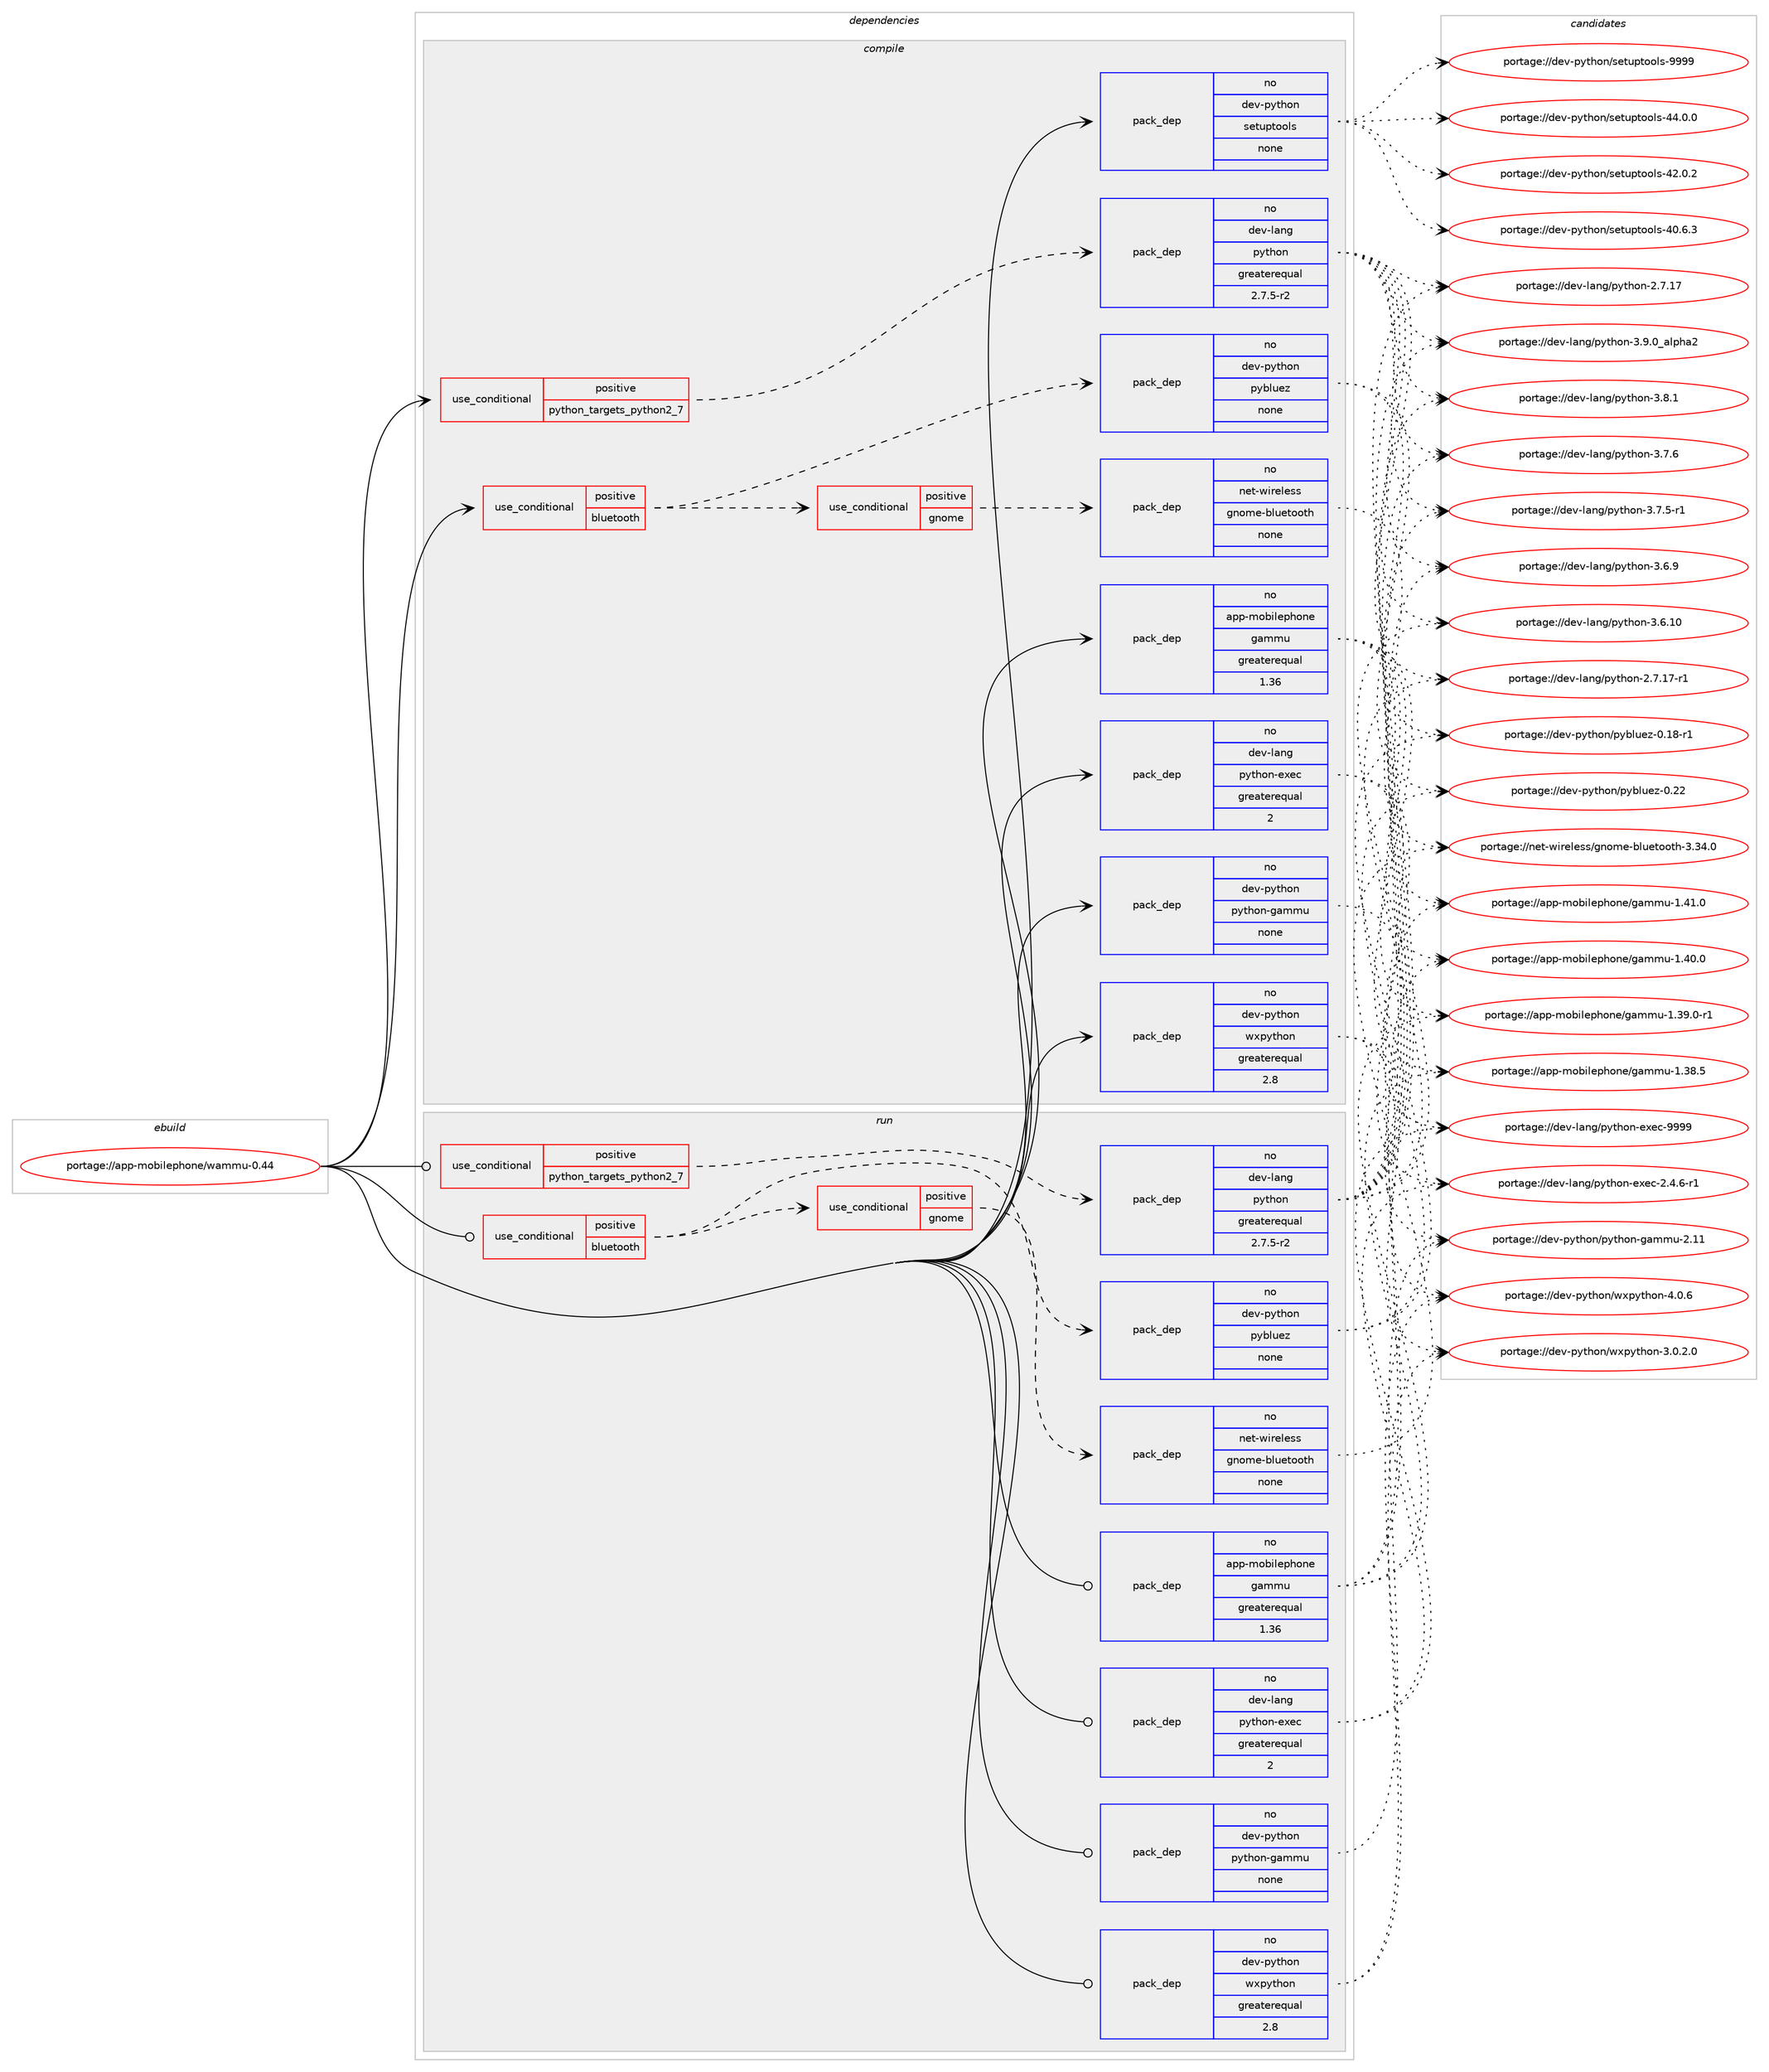 digraph prolog {

# *************
# Graph options
# *************

newrank=true;
concentrate=true;
compound=true;
graph [rankdir=LR,fontname=Helvetica,fontsize=10,ranksep=1.5];#, ranksep=2.5, nodesep=0.2];
edge  [arrowhead=vee];
node  [fontname=Helvetica,fontsize=10];

# **********
# The ebuild
# **********

subgraph cluster_leftcol {
color=gray;
label=<<i>ebuild</i>>;
id [label="portage://app-mobilephone/wammu-0.44", color=red, width=4, href="../app-mobilephone/wammu-0.44.svg"];
}

# ****************
# The dependencies
# ****************

subgraph cluster_midcol {
color=gray;
label=<<i>dependencies</i>>;
subgraph cluster_compile {
fillcolor="#eeeeee";
style=filled;
label=<<i>compile</i>>;
subgraph cond142360 {
dependency608098 [label=<<TABLE BORDER="0" CELLBORDER="1" CELLSPACING="0" CELLPADDING="4"><TR><TD ROWSPAN="3" CELLPADDING="10">use_conditional</TD></TR><TR><TD>positive</TD></TR><TR><TD>bluetooth</TD></TR></TABLE>>, shape=none, color=red];
subgraph pack457607 {
dependency608099 [label=<<TABLE BORDER="0" CELLBORDER="1" CELLSPACING="0" CELLPADDING="4" WIDTH="220"><TR><TD ROWSPAN="6" CELLPADDING="30">pack_dep</TD></TR><TR><TD WIDTH="110">no</TD></TR><TR><TD>dev-python</TD></TR><TR><TD>pybluez</TD></TR><TR><TD>none</TD></TR><TR><TD></TD></TR></TABLE>>, shape=none, color=blue];
}
dependency608098:e -> dependency608099:w [weight=20,style="dashed",arrowhead="vee"];
subgraph cond142361 {
dependency608100 [label=<<TABLE BORDER="0" CELLBORDER="1" CELLSPACING="0" CELLPADDING="4"><TR><TD ROWSPAN="3" CELLPADDING="10">use_conditional</TD></TR><TR><TD>positive</TD></TR><TR><TD>gnome</TD></TR></TABLE>>, shape=none, color=red];
subgraph pack457608 {
dependency608101 [label=<<TABLE BORDER="0" CELLBORDER="1" CELLSPACING="0" CELLPADDING="4" WIDTH="220"><TR><TD ROWSPAN="6" CELLPADDING="30">pack_dep</TD></TR><TR><TD WIDTH="110">no</TD></TR><TR><TD>net-wireless</TD></TR><TR><TD>gnome-bluetooth</TD></TR><TR><TD>none</TD></TR><TR><TD></TD></TR></TABLE>>, shape=none, color=blue];
}
dependency608100:e -> dependency608101:w [weight=20,style="dashed",arrowhead="vee"];
}
dependency608098:e -> dependency608100:w [weight=20,style="dashed",arrowhead="vee"];
}
id:e -> dependency608098:w [weight=20,style="solid",arrowhead="vee"];
subgraph cond142362 {
dependency608102 [label=<<TABLE BORDER="0" CELLBORDER="1" CELLSPACING="0" CELLPADDING="4"><TR><TD ROWSPAN="3" CELLPADDING="10">use_conditional</TD></TR><TR><TD>positive</TD></TR><TR><TD>python_targets_python2_7</TD></TR></TABLE>>, shape=none, color=red];
subgraph pack457609 {
dependency608103 [label=<<TABLE BORDER="0" CELLBORDER="1" CELLSPACING="0" CELLPADDING="4" WIDTH="220"><TR><TD ROWSPAN="6" CELLPADDING="30">pack_dep</TD></TR><TR><TD WIDTH="110">no</TD></TR><TR><TD>dev-lang</TD></TR><TR><TD>python</TD></TR><TR><TD>greaterequal</TD></TR><TR><TD>2.7.5-r2</TD></TR></TABLE>>, shape=none, color=blue];
}
dependency608102:e -> dependency608103:w [weight=20,style="dashed",arrowhead="vee"];
}
id:e -> dependency608102:w [weight=20,style="solid",arrowhead="vee"];
subgraph pack457610 {
dependency608104 [label=<<TABLE BORDER="0" CELLBORDER="1" CELLSPACING="0" CELLPADDING="4" WIDTH="220"><TR><TD ROWSPAN="6" CELLPADDING="30">pack_dep</TD></TR><TR><TD WIDTH="110">no</TD></TR><TR><TD>app-mobilephone</TD></TR><TR><TD>gammu</TD></TR><TR><TD>greaterequal</TD></TR><TR><TD>1.36</TD></TR></TABLE>>, shape=none, color=blue];
}
id:e -> dependency608104:w [weight=20,style="solid",arrowhead="vee"];
subgraph pack457611 {
dependency608105 [label=<<TABLE BORDER="0" CELLBORDER="1" CELLSPACING="0" CELLPADDING="4" WIDTH="220"><TR><TD ROWSPAN="6" CELLPADDING="30">pack_dep</TD></TR><TR><TD WIDTH="110">no</TD></TR><TR><TD>dev-lang</TD></TR><TR><TD>python-exec</TD></TR><TR><TD>greaterequal</TD></TR><TR><TD>2</TD></TR></TABLE>>, shape=none, color=blue];
}
id:e -> dependency608105:w [weight=20,style="solid",arrowhead="vee"];
subgraph pack457612 {
dependency608106 [label=<<TABLE BORDER="0" CELLBORDER="1" CELLSPACING="0" CELLPADDING="4" WIDTH="220"><TR><TD ROWSPAN="6" CELLPADDING="30">pack_dep</TD></TR><TR><TD WIDTH="110">no</TD></TR><TR><TD>dev-python</TD></TR><TR><TD>python-gammu</TD></TR><TR><TD>none</TD></TR><TR><TD></TD></TR></TABLE>>, shape=none, color=blue];
}
id:e -> dependency608106:w [weight=20,style="solid",arrowhead="vee"];
subgraph pack457613 {
dependency608107 [label=<<TABLE BORDER="0" CELLBORDER="1" CELLSPACING="0" CELLPADDING="4" WIDTH="220"><TR><TD ROWSPAN="6" CELLPADDING="30">pack_dep</TD></TR><TR><TD WIDTH="110">no</TD></TR><TR><TD>dev-python</TD></TR><TR><TD>setuptools</TD></TR><TR><TD>none</TD></TR><TR><TD></TD></TR></TABLE>>, shape=none, color=blue];
}
id:e -> dependency608107:w [weight=20,style="solid",arrowhead="vee"];
subgraph pack457614 {
dependency608108 [label=<<TABLE BORDER="0" CELLBORDER="1" CELLSPACING="0" CELLPADDING="4" WIDTH="220"><TR><TD ROWSPAN="6" CELLPADDING="30">pack_dep</TD></TR><TR><TD WIDTH="110">no</TD></TR><TR><TD>dev-python</TD></TR><TR><TD>wxpython</TD></TR><TR><TD>greaterequal</TD></TR><TR><TD>2.8</TD></TR></TABLE>>, shape=none, color=blue];
}
id:e -> dependency608108:w [weight=20,style="solid",arrowhead="vee"];
}
subgraph cluster_compileandrun {
fillcolor="#eeeeee";
style=filled;
label=<<i>compile and run</i>>;
}
subgraph cluster_run {
fillcolor="#eeeeee";
style=filled;
label=<<i>run</i>>;
subgraph cond142363 {
dependency608109 [label=<<TABLE BORDER="0" CELLBORDER="1" CELLSPACING="0" CELLPADDING="4"><TR><TD ROWSPAN="3" CELLPADDING="10">use_conditional</TD></TR><TR><TD>positive</TD></TR><TR><TD>bluetooth</TD></TR></TABLE>>, shape=none, color=red];
subgraph pack457615 {
dependency608110 [label=<<TABLE BORDER="0" CELLBORDER="1" CELLSPACING="0" CELLPADDING="4" WIDTH="220"><TR><TD ROWSPAN="6" CELLPADDING="30">pack_dep</TD></TR><TR><TD WIDTH="110">no</TD></TR><TR><TD>dev-python</TD></TR><TR><TD>pybluez</TD></TR><TR><TD>none</TD></TR><TR><TD></TD></TR></TABLE>>, shape=none, color=blue];
}
dependency608109:e -> dependency608110:w [weight=20,style="dashed",arrowhead="vee"];
subgraph cond142364 {
dependency608111 [label=<<TABLE BORDER="0" CELLBORDER="1" CELLSPACING="0" CELLPADDING="4"><TR><TD ROWSPAN="3" CELLPADDING="10">use_conditional</TD></TR><TR><TD>positive</TD></TR><TR><TD>gnome</TD></TR></TABLE>>, shape=none, color=red];
subgraph pack457616 {
dependency608112 [label=<<TABLE BORDER="0" CELLBORDER="1" CELLSPACING="0" CELLPADDING="4" WIDTH="220"><TR><TD ROWSPAN="6" CELLPADDING="30">pack_dep</TD></TR><TR><TD WIDTH="110">no</TD></TR><TR><TD>net-wireless</TD></TR><TR><TD>gnome-bluetooth</TD></TR><TR><TD>none</TD></TR><TR><TD></TD></TR></TABLE>>, shape=none, color=blue];
}
dependency608111:e -> dependency608112:w [weight=20,style="dashed",arrowhead="vee"];
}
dependency608109:e -> dependency608111:w [weight=20,style="dashed",arrowhead="vee"];
}
id:e -> dependency608109:w [weight=20,style="solid",arrowhead="odot"];
subgraph cond142365 {
dependency608113 [label=<<TABLE BORDER="0" CELLBORDER="1" CELLSPACING="0" CELLPADDING="4"><TR><TD ROWSPAN="3" CELLPADDING="10">use_conditional</TD></TR><TR><TD>positive</TD></TR><TR><TD>python_targets_python2_7</TD></TR></TABLE>>, shape=none, color=red];
subgraph pack457617 {
dependency608114 [label=<<TABLE BORDER="0" CELLBORDER="1" CELLSPACING="0" CELLPADDING="4" WIDTH="220"><TR><TD ROWSPAN="6" CELLPADDING="30">pack_dep</TD></TR><TR><TD WIDTH="110">no</TD></TR><TR><TD>dev-lang</TD></TR><TR><TD>python</TD></TR><TR><TD>greaterequal</TD></TR><TR><TD>2.7.5-r2</TD></TR></TABLE>>, shape=none, color=blue];
}
dependency608113:e -> dependency608114:w [weight=20,style="dashed",arrowhead="vee"];
}
id:e -> dependency608113:w [weight=20,style="solid",arrowhead="odot"];
subgraph pack457618 {
dependency608115 [label=<<TABLE BORDER="0" CELLBORDER="1" CELLSPACING="0" CELLPADDING="4" WIDTH="220"><TR><TD ROWSPAN="6" CELLPADDING="30">pack_dep</TD></TR><TR><TD WIDTH="110">no</TD></TR><TR><TD>app-mobilephone</TD></TR><TR><TD>gammu</TD></TR><TR><TD>greaterequal</TD></TR><TR><TD>1.36</TD></TR></TABLE>>, shape=none, color=blue];
}
id:e -> dependency608115:w [weight=20,style="solid",arrowhead="odot"];
subgraph pack457619 {
dependency608116 [label=<<TABLE BORDER="0" CELLBORDER="1" CELLSPACING="0" CELLPADDING="4" WIDTH="220"><TR><TD ROWSPAN="6" CELLPADDING="30">pack_dep</TD></TR><TR><TD WIDTH="110">no</TD></TR><TR><TD>dev-lang</TD></TR><TR><TD>python-exec</TD></TR><TR><TD>greaterequal</TD></TR><TR><TD>2</TD></TR></TABLE>>, shape=none, color=blue];
}
id:e -> dependency608116:w [weight=20,style="solid",arrowhead="odot"];
subgraph pack457620 {
dependency608117 [label=<<TABLE BORDER="0" CELLBORDER="1" CELLSPACING="0" CELLPADDING="4" WIDTH="220"><TR><TD ROWSPAN="6" CELLPADDING="30">pack_dep</TD></TR><TR><TD WIDTH="110">no</TD></TR><TR><TD>dev-python</TD></TR><TR><TD>python-gammu</TD></TR><TR><TD>none</TD></TR><TR><TD></TD></TR></TABLE>>, shape=none, color=blue];
}
id:e -> dependency608117:w [weight=20,style="solid",arrowhead="odot"];
subgraph pack457621 {
dependency608118 [label=<<TABLE BORDER="0" CELLBORDER="1" CELLSPACING="0" CELLPADDING="4" WIDTH="220"><TR><TD ROWSPAN="6" CELLPADDING="30">pack_dep</TD></TR><TR><TD WIDTH="110">no</TD></TR><TR><TD>dev-python</TD></TR><TR><TD>wxpython</TD></TR><TR><TD>greaterequal</TD></TR><TR><TD>2.8</TD></TR></TABLE>>, shape=none, color=blue];
}
id:e -> dependency608118:w [weight=20,style="solid",arrowhead="odot"];
}
}

# **************
# The candidates
# **************

subgraph cluster_choices {
rank=same;
color=gray;
label=<<i>candidates</i>>;

subgraph choice457607 {
color=black;
nodesep=1;
choice1001011184511212111610411111047112121981081171011224548465050 [label="portage://dev-python/pybluez-0.22", color=red, width=4,href="../dev-python/pybluez-0.22.svg"];
choice10010111845112121116104111110471121219810811710112245484649564511449 [label="portage://dev-python/pybluez-0.18-r1", color=red, width=4,href="../dev-python/pybluez-0.18-r1.svg"];
dependency608099:e -> choice1001011184511212111610411111047112121981081171011224548465050:w [style=dotted,weight="100"];
dependency608099:e -> choice10010111845112121116104111110471121219810811710112245484649564511449:w [style=dotted,weight="100"];
}
subgraph choice457608 {
color=black;
nodesep=1;
choice1101011164511910511410110810111511547103110111109101459810811710111611111111610445514651524648 [label="portage://net-wireless/gnome-bluetooth-3.34.0", color=red, width=4,href="../net-wireless/gnome-bluetooth-3.34.0.svg"];
dependency608101:e -> choice1101011164511910511410110810111511547103110111109101459810811710111611111111610445514651524648:w [style=dotted,weight="100"];
}
subgraph choice457609 {
color=black;
nodesep=1;
choice10010111845108971101034711212111610411111045514657464895971081121049750 [label="portage://dev-lang/python-3.9.0_alpha2", color=red, width=4,href="../dev-lang/python-3.9.0_alpha2.svg"];
choice100101118451089711010347112121116104111110455146564649 [label="portage://dev-lang/python-3.8.1", color=red, width=4,href="../dev-lang/python-3.8.1.svg"];
choice100101118451089711010347112121116104111110455146554654 [label="portage://dev-lang/python-3.7.6", color=red, width=4,href="../dev-lang/python-3.7.6.svg"];
choice1001011184510897110103471121211161041111104551465546534511449 [label="portage://dev-lang/python-3.7.5-r1", color=red, width=4,href="../dev-lang/python-3.7.5-r1.svg"];
choice100101118451089711010347112121116104111110455146544657 [label="portage://dev-lang/python-3.6.9", color=red, width=4,href="../dev-lang/python-3.6.9.svg"];
choice10010111845108971101034711212111610411111045514654464948 [label="portage://dev-lang/python-3.6.10", color=red, width=4,href="../dev-lang/python-3.6.10.svg"];
choice100101118451089711010347112121116104111110455046554649554511449 [label="portage://dev-lang/python-2.7.17-r1", color=red, width=4,href="../dev-lang/python-2.7.17-r1.svg"];
choice10010111845108971101034711212111610411111045504655464955 [label="portage://dev-lang/python-2.7.17", color=red, width=4,href="../dev-lang/python-2.7.17.svg"];
dependency608103:e -> choice10010111845108971101034711212111610411111045514657464895971081121049750:w [style=dotted,weight="100"];
dependency608103:e -> choice100101118451089711010347112121116104111110455146564649:w [style=dotted,weight="100"];
dependency608103:e -> choice100101118451089711010347112121116104111110455146554654:w [style=dotted,weight="100"];
dependency608103:e -> choice1001011184510897110103471121211161041111104551465546534511449:w [style=dotted,weight="100"];
dependency608103:e -> choice100101118451089711010347112121116104111110455146544657:w [style=dotted,weight="100"];
dependency608103:e -> choice10010111845108971101034711212111610411111045514654464948:w [style=dotted,weight="100"];
dependency608103:e -> choice100101118451089711010347112121116104111110455046554649554511449:w [style=dotted,weight="100"];
dependency608103:e -> choice10010111845108971101034711212111610411111045504655464955:w [style=dotted,weight="100"];
}
subgraph choice457610 {
color=black;
nodesep=1;
choice971121124510911198105108101112104111110101471039710910911745494652494648 [label="portage://app-mobilephone/gammu-1.41.0", color=red, width=4,href="../app-mobilephone/gammu-1.41.0.svg"];
choice971121124510911198105108101112104111110101471039710910911745494652484648 [label="portage://app-mobilephone/gammu-1.40.0", color=red, width=4,href="../app-mobilephone/gammu-1.40.0.svg"];
choice9711211245109111981051081011121041111101014710397109109117454946515746484511449 [label="portage://app-mobilephone/gammu-1.39.0-r1", color=red, width=4,href="../app-mobilephone/gammu-1.39.0-r1.svg"];
choice971121124510911198105108101112104111110101471039710910911745494651564653 [label="portage://app-mobilephone/gammu-1.38.5", color=red, width=4,href="../app-mobilephone/gammu-1.38.5.svg"];
dependency608104:e -> choice971121124510911198105108101112104111110101471039710910911745494652494648:w [style=dotted,weight="100"];
dependency608104:e -> choice971121124510911198105108101112104111110101471039710910911745494652484648:w [style=dotted,weight="100"];
dependency608104:e -> choice9711211245109111981051081011121041111101014710397109109117454946515746484511449:w [style=dotted,weight="100"];
dependency608104:e -> choice971121124510911198105108101112104111110101471039710910911745494651564653:w [style=dotted,weight="100"];
}
subgraph choice457611 {
color=black;
nodesep=1;
choice10010111845108971101034711212111610411111045101120101994557575757 [label="portage://dev-lang/python-exec-9999", color=red, width=4,href="../dev-lang/python-exec-9999.svg"];
choice10010111845108971101034711212111610411111045101120101994550465246544511449 [label="portage://dev-lang/python-exec-2.4.6-r1", color=red, width=4,href="../dev-lang/python-exec-2.4.6-r1.svg"];
dependency608105:e -> choice10010111845108971101034711212111610411111045101120101994557575757:w [style=dotted,weight="100"];
dependency608105:e -> choice10010111845108971101034711212111610411111045101120101994550465246544511449:w [style=dotted,weight="100"];
}
subgraph choice457612 {
color=black;
nodesep=1;
choice100101118451121211161041111104711212111610411111045103971091091174550464949 [label="portage://dev-python/python-gammu-2.11", color=red, width=4,href="../dev-python/python-gammu-2.11.svg"];
dependency608106:e -> choice100101118451121211161041111104711212111610411111045103971091091174550464949:w [style=dotted,weight="100"];
}
subgraph choice457613 {
color=black;
nodesep=1;
choice10010111845112121116104111110471151011161171121161111111081154557575757 [label="portage://dev-python/setuptools-9999", color=red, width=4,href="../dev-python/setuptools-9999.svg"];
choice100101118451121211161041111104711510111611711211611111110811545525246484648 [label="portage://dev-python/setuptools-44.0.0", color=red, width=4,href="../dev-python/setuptools-44.0.0.svg"];
choice100101118451121211161041111104711510111611711211611111110811545525046484650 [label="portage://dev-python/setuptools-42.0.2", color=red, width=4,href="../dev-python/setuptools-42.0.2.svg"];
choice100101118451121211161041111104711510111611711211611111110811545524846544651 [label="portage://dev-python/setuptools-40.6.3", color=red, width=4,href="../dev-python/setuptools-40.6.3.svg"];
dependency608107:e -> choice10010111845112121116104111110471151011161171121161111111081154557575757:w [style=dotted,weight="100"];
dependency608107:e -> choice100101118451121211161041111104711510111611711211611111110811545525246484648:w [style=dotted,weight="100"];
dependency608107:e -> choice100101118451121211161041111104711510111611711211611111110811545525046484650:w [style=dotted,weight="100"];
dependency608107:e -> choice100101118451121211161041111104711510111611711211611111110811545524846544651:w [style=dotted,weight="100"];
}
subgraph choice457614 {
color=black;
nodesep=1;
choice1001011184511212111610411111047119120112121116104111110455246484654 [label="portage://dev-python/wxpython-4.0.6", color=red, width=4,href="../dev-python/wxpython-4.0.6.svg"];
choice10010111845112121116104111110471191201121211161041111104551464846504648 [label="portage://dev-python/wxpython-3.0.2.0", color=red, width=4,href="../dev-python/wxpython-3.0.2.0.svg"];
dependency608108:e -> choice1001011184511212111610411111047119120112121116104111110455246484654:w [style=dotted,weight="100"];
dependency608108:e -> choice10010111845112121116104111110471191201121211161041111104551464846504648:w [style=dotted,weight="100"];
}
subgraph choice457615 {
color=black;
nodesep=1;
choice1001011184511212111610411111047112121981081171011224548465050 [label="portage://dev-python/pybluez-0.22", color=red, width=4,href="../dev-python/pybluez-0.22.svg"];
choice10010111845112121116104111110471121219810811710112245484649564511449 [label="portage://dev-python/pybluez-0.18-r1", color=red, width=4,href="../dev-python/pybluez-0.18-r1.svg"];
dependency608110:e -> choice1001011184511212111610411111047112121981081171011224548465050:w [style=dotted,weight="100"];
dependency608110:e -> choice10010111845112121116104111110471121219810811710112245484649564511449:w [style=dotted,weight="100"];
}
subgraph choice457616 {
color=black;
nodesep=1;
choice1101011164511910511410110810111511547103110111109101459810811710111611111111610445514651524648 [label="portage://net-wireless/gnome-bluetooth-3.34.0", color=red, width=4,href="../net-wireless/gnome-bluetooth-3.34.0.svg"];
dependency608112:e -> choice1101011164511910511410110810111511547103110111109101459810811710111611111111610445514651524648:w [style=dotted,weight="100"];
}
subgraph choice457617 {
color=black;
nodesep=1;
choice10010111845108971101034711212111610411111045514657464895971081121049750 [label="portage://dev-lang/python-3.9.0_alpha2", color=red, width=4,href="../dev-lang/python-3.9.0_alpha2.svg"];
choice100101118451089711010347112121116104111110455146564649 [label="portage://dev-lang/python-3.8.1", color=red, width=4,href="../dev-lang/python-3.8.1.svg"];
choice100101118451089711010347112121116104111110455146554654 [label="portage://dev-lang/python-3.7.6", color=red, width=4,href="../dev-lang/python-3.7.6.svg"];
choice1001011184510897110103471121211161041111104551465546534511449 [label="portage://dev-lang/python-3.7.5-r1", color=red, width=4,href="../dev-lang/python-3.7.5-r1.svg"];
choice100101118451089711010347112121116104111110455146544657 [label="portage://dev-lang/python-3.6.9", color=red, width=4,href="../dev-lang/python-3.6.9.svg"];
choice10010111845108971101034711212111610411111045514654464948 [label="portage://dev-lang/python-3.6.10", color=red, width=4,href="../dev-lang/python-3.6.10.svg"];
choice100101118451089711010347112121116104111110455046554649554511449 [label="portage://dev-lang/python-2.7.17-r1", color=red, width=4,href="../dev-lang/python-2.7.17-r1.svg"];
choice10010111845108971101034711212111610411111045504655464955 [label="portage://dev-lang/python-2.7.17", color=red, width=4,href="../dev-lang/python-2.7.17.svg"];
dependency608114:e -> choice10010111845108971101034711212111610411111045514657464895971081121049750:w [style=dotted,weight="100"];
dependency608114:e -> choice100101118451089711010347112121116104111110455146564649:w [style=dotted,weight="100"];
dependency608114:e -> choice100101118451089711010347112121116104111110455146554654:w [style=dotted,weight="100"];
dependency608114:e -> choice1001011184510897110103471121211161041111104551465546534511449:w [style=dotted,weight="100"];
dependency608114:e -> choice100101118451089711010347112121116104111110455146544657:w [style=dotted,weight="100"];
dependency608114:e -> choice10010111845108971101034711212111610411111045514654464948:w [style=dotted,weight="100"];
dependency608114:e -> choice100101118451089711010347112121116104111110455046554649554511449:w [style=dotted,weight="100"];
dependency608114:e -> choice10010111845108971101034711212111610411111045504655464955:w [style=dotted,weight="100"];
}
subgraph choice457618 {
color=black;
nodesep=1;
choice971121124510911198105108101112104111110101471039710910911745494652494648 [label="portage://app-mobilephone/gammu-1.41.0", color=red, width=4,href="../app-mobilephone/gammu-1.41.0.svg"];
choice971121124510911198105108101112104111110101471039710910911745494652484648 [label="portage://app-mobilephone/gammu-1.40.0", color=red, width=4,href="../app-mobilephone/gammu-1.40.0.svg"];
choice9711211245109111981051081011121041111101014710397109109117454946515746484511449 [label="portage://app-mobilephone/gammu-1.39.0-r1", color=red, width=4,href="../app-mobilephone/gammu-1.39.0-r1.svg"];
choice971121124510911198105108101112104111110101471039710910911745494651564653 [label="portage://app-mobilephone/gammu-1.38.5", color=red, width=4,href="../app-mobilephone/gammu-1.38.5.svg"];
dependency608115:e -> choice971121124510911198105108101112104111110101471039710910911745494652494648:w [style=dotted,weight="100"];
dependency608115:e -> choice971121124510911198105108101112104111110101471039710910911745494652484648:w [style=dotted,weight="100"];
dependency608115:e -> choice9711211245109111981051081011121041111101014710397109109117454946515746484511449:w [style=dotted,weight="100"];
dependency608115:e -> choice971121124510911198105108101112104111110101471039710910911745494651564653:w [style=dotted,weight="100"];
}
subgraph choice457619 {
color=black;
nodesep=1;
choice10010111845108971101034711212111610411111045101120101994557575757 [label="portage://dev-lang/python-exec-9999", color=red, width=4,href="../dev-lang/python-exec-9999.svg"];
choice10010111845108971101034711212111610411111045101120101994550465246544511449 [label="portage://dev-lang/python-exec-2.4.6-r1", color=red, width=4,href="../dev-lang/python-exec-2.4.6-r1.svg"];
dependency608116:e -> choice10010111845108971101034711212111610411111045101120101994557575757:w [style=dotted,weight="100"];
dependency608116:e -> choice10010111845108971101034711212111610411111045101120101994550465246544511449:w [style=dotted,weight="100"];
}
subgraph choice457620 {
color=black;
nodesep=1;
choice100101118451121211161041111104711212111610411111045103971091091174550464949 [label="portage://dev-python/python-gammu-2.11", color=red, width=4,href="../dev-python/python-gammu-2.11.svg"];
dependency608117:e -> choice100101118451121211161041111104711212111610411111045103971091091174550464949:w [style=dotted,weight="100"];
}
subgraph choice457621 {
color=black;
nodesep=1;
choice1001011184511212111610411111047119120112121116104111110455246484654 [label="portage://dev-python/wxpython-4.0.6", color=red, width=4,href="../dev-python/wxpython-4.0.6.svg"];
choice10010111845112121116104111110471191201121211161041111104551464846504648 [label="portage://dev-python/wxpython-3.0.2.0", color=red, width=4,href="../dev-python/wxpython-3.0.2.0.svg"];
dependency608118:e -> choice1001011184511212111610411111047119120112121116104111110455246484654:w [style=dotted,weight="100"];
dependency608118:e -> choice10010111845112121116104111110471191201121211161041111104551464846504648:w [style=dotted,weight="100"];
}
}

}
